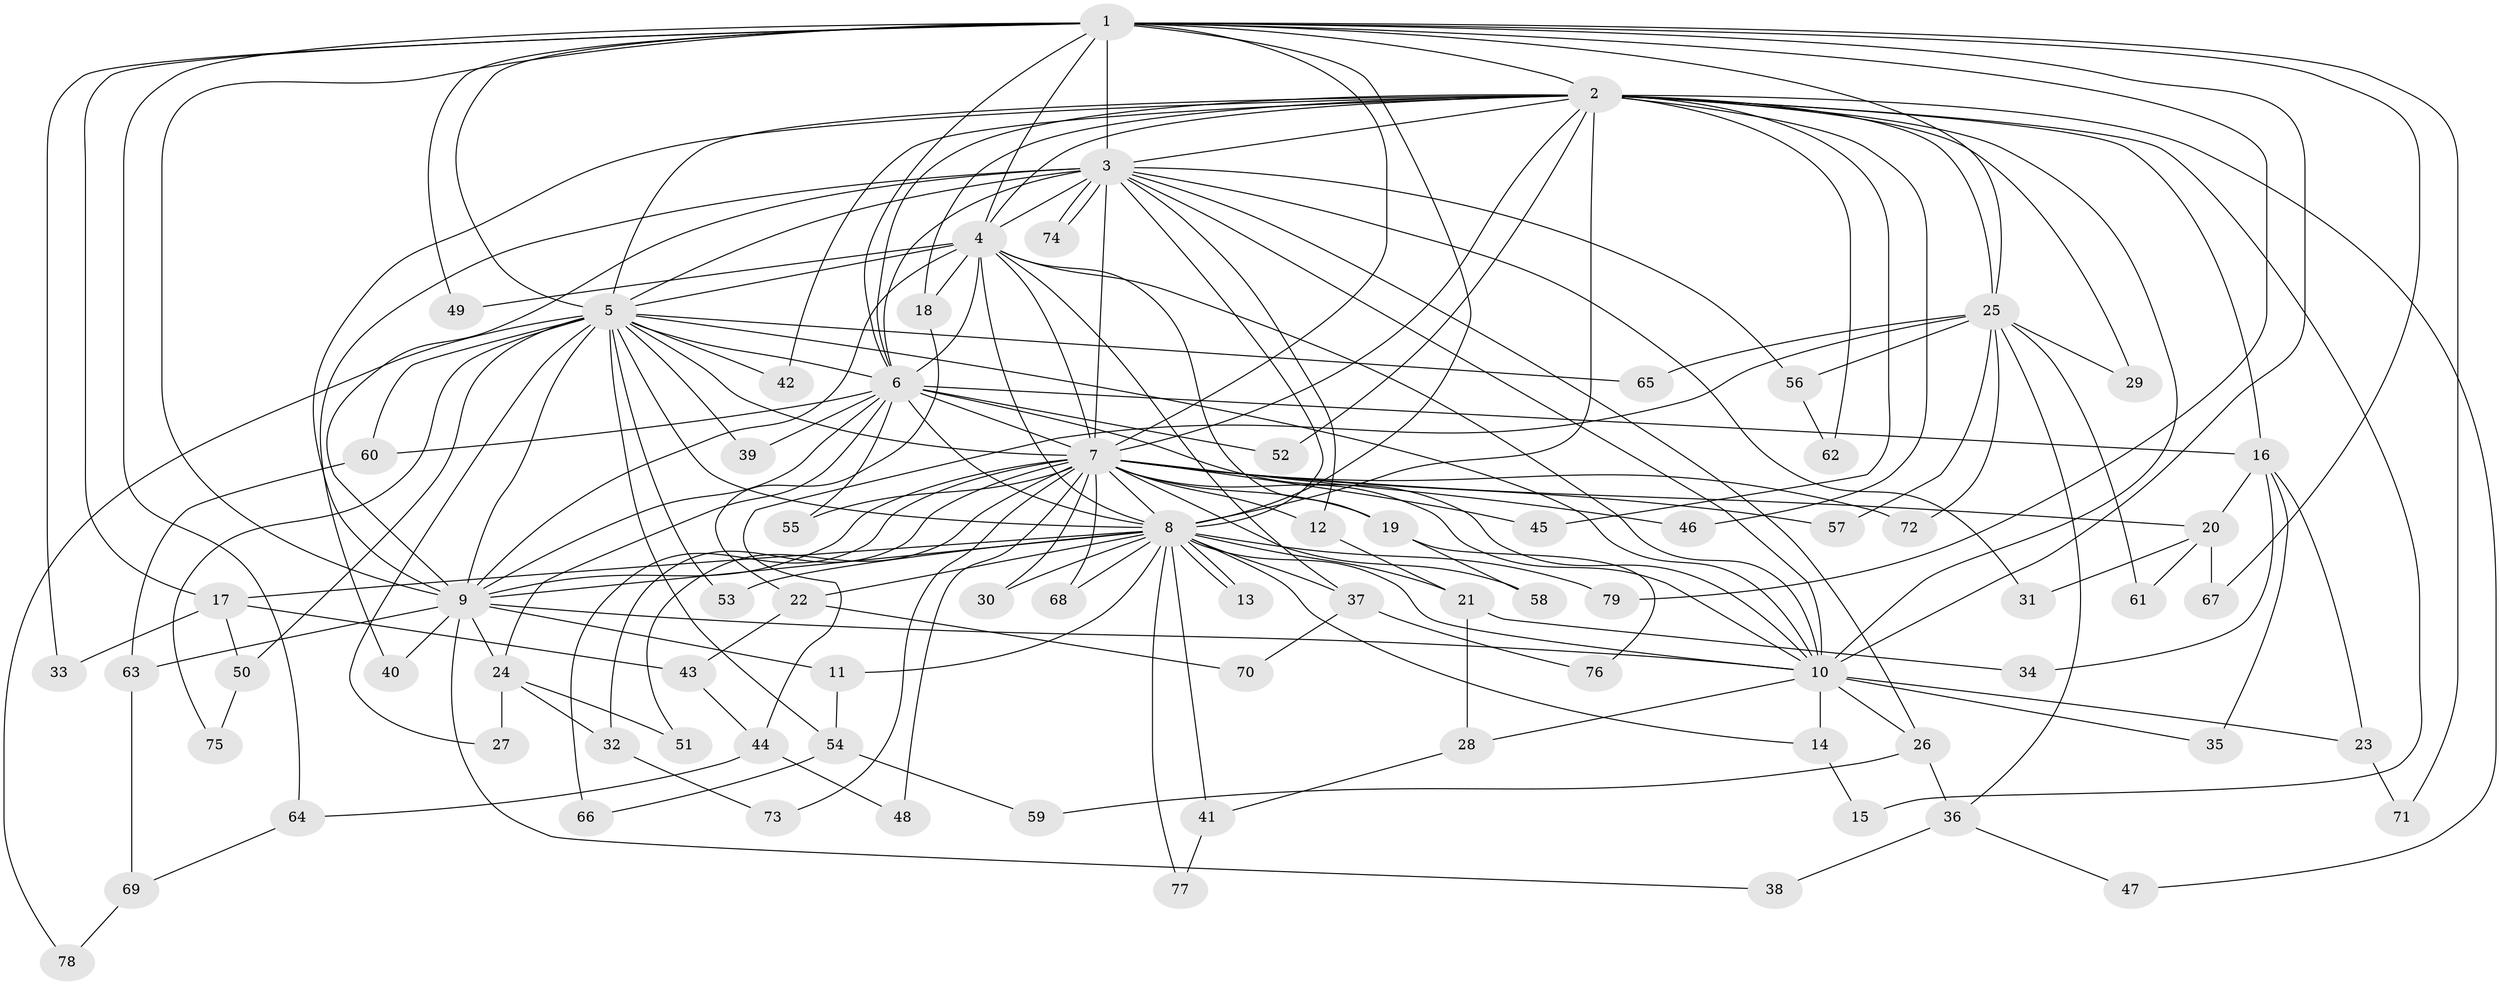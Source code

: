 // coarse degree distribution, {15: 0.025, 12: 0.025, 14: 0.05, 9: 0.025, 19: 0.025, 3: 0.175, 13: 0.025, 1: 0.05, 7: 0.025, 8: 0.025, 5: 0.05, 4: 0.075, 10: 0.025, 2: 0.4}
// Generated by graph-tools (version 1.1) at 2025/49/03/04/25 22:49:21]
// undirected, 79 vertices, 183 edges
graph export_dot {
  node [color=gray90,style=filled];
  1;
  2;
  3;
  4;
  5;
  6;
  7;
  8;
  9;
  10;
  11;
  12;
  13;
  14;
  15;
  16;
  17;
  18;
  19;
  20;
  21;
  22;
  23;
  24;
  25;
  26;
  27;
  28;
  29;
  30;
  31;
  32;
  33;
  34;
  35;
  36;
  37;
  38;
  39;
  40;
  41;
  42;
  43;
  44;
  45;
  46;
  47;
  48;
  49;
  50;
  51;
  52;
  53;
  54;
  55;
  56;
  57;
  58;
  59;
  60;
  61;
  62;
  63;
  64;
  65;
  66;
  67;
  68;
  69;
  70;
  71;
  72;
  73;
  74;
  75;
  76;
  77;
  78;
  79;
  1 -- 2;
  1 -- 3;
  1 -- 4;
  1 -- 5;
  1 -- 6;
  1 -- 7;
  1 -- 8;
  1 -- 9;
  1 -- 10;
  1 -- 17;
  1 -- 25;
  1 -- 33;
  1 -- 49;
  1 -- 64;
  1 -- 67;
  1 -- 71;
  1 -- 79;
  2 -- 3;
  2 -- 4;
  2 -- 5;
  2 -- 6;
  2 -- 7;
  2 -- 8;
  2 -- 9;
  2 -- 10;
  2 -- 15;
  2 -- 16;
  2 -- 18;
  2 -- 25;
  2 -- 29;
  2 -- 42;
  2 -- 45;
  2 -- 46;
  2 -- 47;
  2 -- 52;
  2 -- 62;
  3 -- 4;
  3 -- 5;
  3 -- 6;
  3 -- 7;
  3 -- 8;
  3 -- 9;
  3 -- 10;
  3 -- 12;
  3 -- 26;
  3 -- 31;
  3 -- 40;
  3 -- 56;
  3 -- 74;
  3 -- 74;
  4 -- 5;
  4 -- 6;
  4 -- 7;
  4 -- 8;
  4 -- 9;
  4 -- 10;
  4 -- 18;
  4 -- 19;
  4 -- 37;
  4 -- 49;
  5 -- 6;
  5 -- 7;
  5 -- 8;
  5 -- 9;
  5 -- 10;
  5 -- 27;
  5 -- 39;
  5 -- 42;
  5 -- 50;
  5 -- 53;
  5 -- 54;
  5 -- 60;
  5 -- 65;
  5 -- 75;
  5 -- 78;
  6 -- 7;
  6 -- 8;
  6 -- 9;
  6 -- 10;
  6 -- 16;
  6 -- 24;
  6 -- 39;
  6 -- 52;
  6 -- 55;
  6 -- 60;
  7 -- 8;
  7 -- 9;
  7 -- 10;
  7 -- 12;
  7 -- 19;
  7 -- 20;
  7 -- 30;
  7 -- 32;
  7 -- 45;
  7 -- 46;
  7 -- 48;
  7 -- 51;
  7 -- 55;
  7 -- 57;
  7 -- 58;
  7 -- 66;
  7 -- 68;
  7 -- 72;
  7 -- 73;
  8 -- 9;
  8 -- 10;
  8 -- 11;
  8 -- 13;
  8 -- 13;
  8 -- 14;
  8 -- 17;
  8 -- 21;
  8 -- 22;
  8 -- 30;
  8 -- 37;
  8 -- 41;
  8 -- 53;
  8 -- 68;
  8 -- 77;
  8 -- 79;
  9 -- 10;
  9 -- 11;
  9 -- 24;
  9 -- 38;
  9 -- 40;
  9 -- 63;
  10 -- 14;
  10 -- 23;
  10 -- 26;
  10 -- 28;
  10 -- 35;
  11 -- 54;
  12 -- 21;
  14 -- 15;
  16 -- 20;
  16 -- 23;
  16 -- 34;
  16 -- 35;
  17 -- 33;
  17 -- 43;
  17 -- 50;
  18 -- 22;
  19 -- 58;
  19 -- 76;
  20 -- 31;
  20 -- 61;
  20 -- 67;
  21 -- 28;
  21 -- 34;
  22 -- 43;
  22 -- 70;
  23 -- 71;
  24 -- 27;
  24 -- 32;
  24 -- 51;
  25 -- 29;
  25 -- 36;
  25 -- 44;
  25 -- 56;
  25 -- 57;
  25 -- 61;
  25 -- 65;
  25 -- 72;
  26 -- 36;
  26 -- 59;
  28 -- 41;
  32 -- 73;
  36 -- 38;
  36 -- 47;
  37 -- 70;
  37 -- 76;
  41 -- 77;
  43 -- 44;
  44 -- 48;
  44 -- 64;
  50 -- 75;
  54 -- 59;
  54 -- 66;
  56 -- 62;
  60 -- 63;
  63 -- 69;
  64 -- 69;
  69 -- 78;
}
